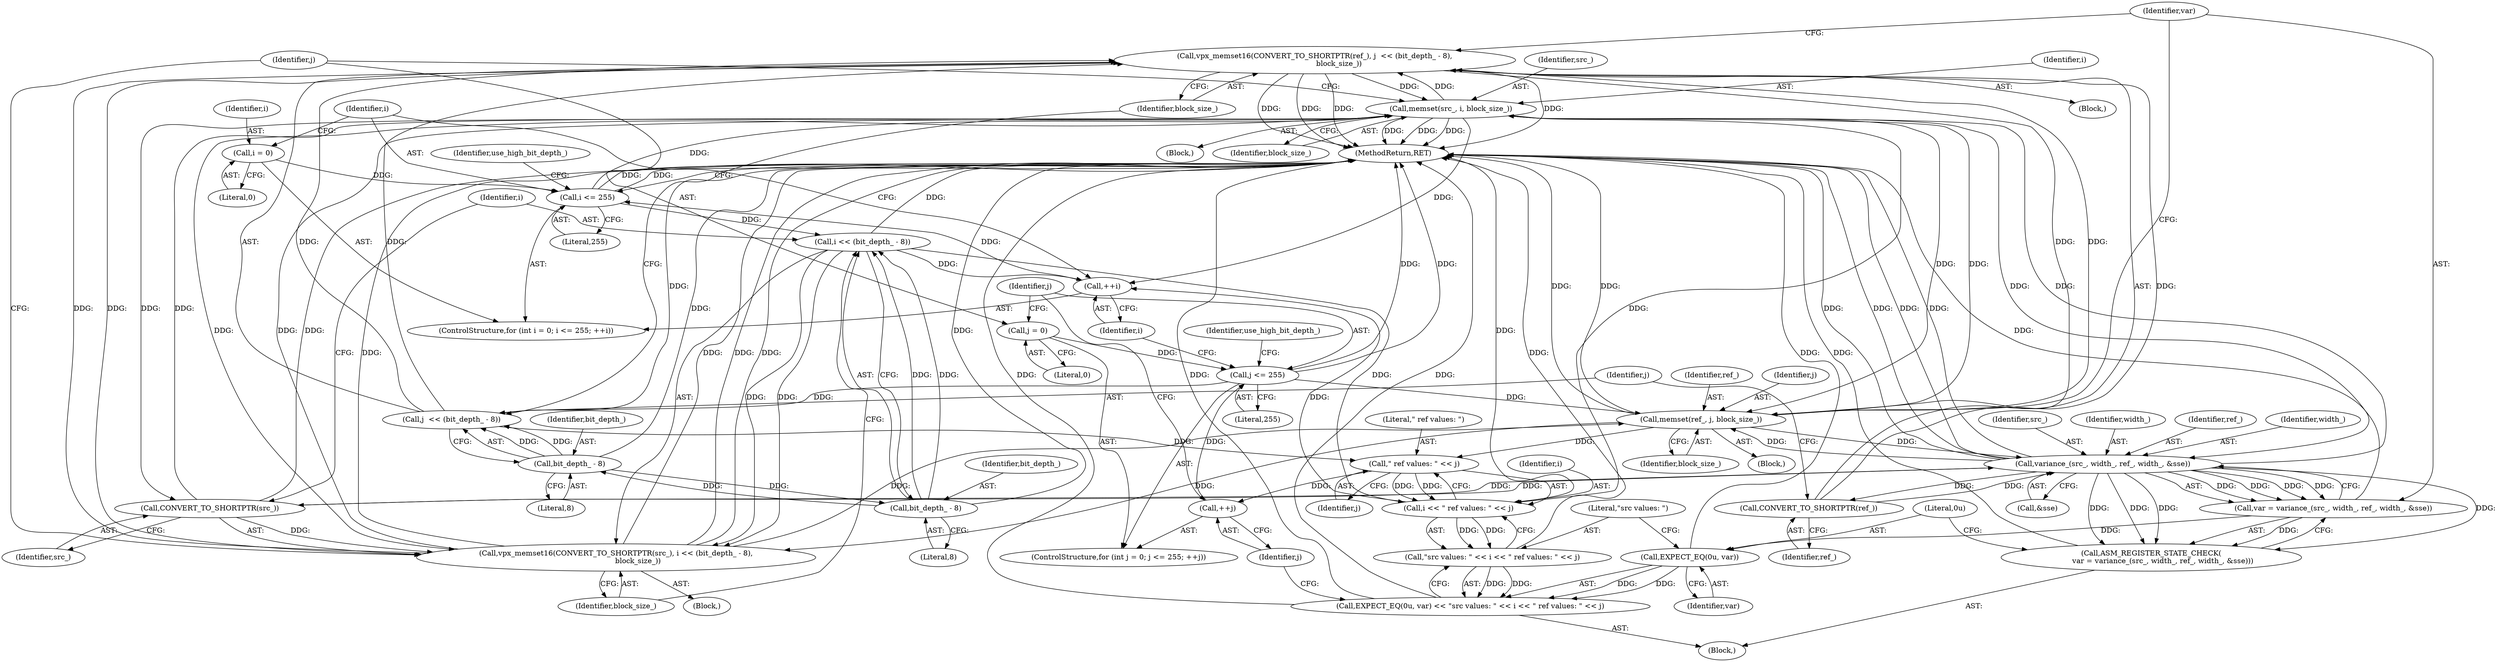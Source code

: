 digraph "0_Android_5a9753fca56f0eeb9f61e342b2fccffc364f9426_118@API" {
"1000153" [label="(Call,vpx_memset16(CONVERT_TO_SHORTPTR(ref_), j  << (bit_depth_ - 8),\n                     block_size_))"];
"1000154" [label="(Call,CONVERT_TO_SHORTPTR(ref_))"];
"1000167" [label="(Call,variance_(src_, width_, ref_, width_, &sse))"];
"1000124" [label="(Call,CONVERT_TO_SHORTPTR(src_))"];
"1000117" [label="(Call,memset(src_, i, block_size_))"];
"1000107" [label="(Call,i <= 255)"];
"1000104" [label="(Call,i = 0)"];
"1000110" [label="(Call,++i)"];
"1000180" [label="(Call,i << \" ref values: \" << j)"];
"1000126" [label="(Call,i << (bit_depth_ - 8))"];
"1000128" [label="(Call,bit_depth_ - 8)"];
"1000158" [label="(Call,bit_depth_ - 8)"];
"1000182" [label="(Call,\" ref values: \" << j)"];
"1000156" [label="(Call,j  << (bit_depth_ - 8))"];
"1000137" [label="(Call,j <= 255)"];
"1000140" [label="(Call,++j)"];
"1000134" [label="(Call,j = 0)"];
"1000147" [label="(Call,memset(ref_, j, block_size_))"];
"1000153" [label="(Call,vpx_memset16(CONVERT_TO_SHORTPTR(ref_), j  << (bit_depth_ - 8),\n                     block_size_))"];
"1000123" [label="(Call,vpx_memset16(CONVERT_TO_SHORTPTR(src_), i << (bit_depth_ - 8),\n                   block_size_))"];
"1000164" [label="(Call,ASM_REGISTER_STATE_CHECK(\n          var = variance_(src_, width_, ref_, width_, &sse)))"];
"1000165" [label="(Call,var = variance_(src_, width_, ref_, width_, &sse))"];
"1000175" [label="(Call,EXPECT_EQ(0u, var))"];
"1000174" [label="(Call,EXPECT_EQ(0u, var) << \"src values: \" << i << \" ref values: \" << j)"];
"1000178" [label="(Call,\"src values: \" << i << \" ref values: \" << j)"];
"1000116" [label="(Block,)"];
"1000161" [label="(Identifier,block_size_)"];
"1000124" [label="(Call,CONVERT_TO_SHORTPTR(src_))"];
"1000177" [label="(Identifier,var)"];
"1000156" [label="(Call,j  << (bit_depth_ - 8))"];
"1000128" [label="(Call,bit_depth_ - 8)"];
"1000137" [label="(Call,j <= 255)"];
"1000168" [label="(Identifier,src_)"];
"1000150" [label="(Identifier,block_size_)"];
"1000141" [label="(Identifier,j)"];
"1000134" [label="(Call,j = 0)"];
"1000118" [label="(Identifier,src_)"];
"1000123" [label="(Call,vpx_memset16(CONVERT_TO_SHORTPTR(src_), i << (bit_depth_ - 8),\n                   block_size_))"];
"1000184" [label="(Identifier,j)"];
"1000152" [label="(Block,)"];
"1000166" [label="(Identifier,var)"];
"1000155" [label="(Identifier,ref_)"];
"1000125" [label="(Identifier,src_)"];
"1000115" [label="(Identifier,use_high_bit_depth_)"];
"1000164" [label="(Call,ASM_REGISTER_STATE_CHECK(\n          var = variance_(src_, width_, ref_, width_, &sse)))"];
"1000119" [label="(Identifier,i)"];
"1000182" [label="(Call,\" ref values: \" << j)"];
"1000159" [label="(Identifier,bit_depth_)"];
"1000174" [label="(Call,EXPECT_EQ(0u, var) << \"src values: \" << i << \" ref values: \" << j)"];
"1000120" [label="(Identifier,block_size_)"];
"1000140" [label="(Call,++j)"];
"1000110" [label="(Call,++i)"];
"1000105" [label="(Identifier,i)"];
"1000142" [label="(Block,)"];
"1000129" [label="(Identifier,bit_depth_)"];
"1000171" [label="(Identifier,width_)"];
"1000145" [label="(Identifier,use_high_bit_depth_)"];
"1000138" [label="(Identifier,j)"];
"1000157" [label="(Identifier,j)"];
"1000127" [label="(Identifier,i)"];
"1000108" [label="(Identifier,i)"];
"1000126" [label="(Call,i << (bit_depth_ - 8))"];
"1000178" [label="(Call,\"src values: \" << i << \" ref values: \" << j)"];
"1000130" [label="(Literal,8)"];
"1000183" [label="(Literal,\" ref values: \")"];
"1000117" [label="(Call,memset(src_, i, block_size_))"];
"1000176" [label="(Literal,0u)"];
"1000107" [label="(Call,i <= 255)"];
"1000170" [label="(Identifier,ref_)"];
"1000135" [label="(Identifier,j)"];
"1000146" [label="(Block,)"];
"1000106" [label="(Literal,0)"];
"1000111" [label="(Identifier,i)"];
"1000139" [label="(Literal,255)"];
"1000158" [label="(Call,bit_depth_ - 8)"];
"1000175" [label="(Call,EXPECT_EQ(0u, var))"];
"1000148" [label="(Identifier,ref_)"];
"1000180" [label="(Call,i << \" ref values: \" << j)"];
"1000102" [label="(ControlStructure,for (int i = 0; i <= 255; ++i))"];
"1000153" [label="(Call,vpx_memset16(CONVERT_TO_SHORTPTR(ref_), j  << (bit_depth_ - 8),\n                     block_size_))"];
"1000149" [label="(Identifier,j)"];
"1000109" [label="(Literal,255)"];
"1000132" [label="(ControlStructure,for (int j = 0; j <= 255; ++j))"];
"1000154" [label="(Call,CONVERT_TO_SHORTPTR(ref_))"];
"1000122" [label="(Block,)"];
"1000172" [label="(Call,&sse)"];
"1000147" [label="(Call,memset(ref_, j, block_size_))"];
"1000160" [label="(Literal,8)"];
"1000179" [label="(Literal,\"src values: \")"];
"1000181" [label="(Identifier,i)"];
"1000131" [label="(Identifier,block_size_)"];
"1000167" [label="(Call,variance_(src_, width_, ref_, width_, &sse))"];
"1000104" [label="(Call,i = 0)"];
"1000185" [label="(MethodReturn,RET)"];
"1000169" [label="(Identifier,width_)"];
"1000165" [label="(Call,var = variance_(src_, width_, ref_, width_, &sse))"];
"1000136" [label="(Literal,0)"];
"1000153" -> "1000152"  [label="AST: "];
"1000153" -> "1000161"  [label="CFG: "];
"1000154" -> "1000153"  [label="AST: "];
"1000156" -> "1000153"  [label="AST: "];
"1000161" -> "1000153"  [label="AST: "];
"1000166" -> "1000153"  [label="CFG: "];
"1000153" -> "1000185"  [label="DDG: "];
"1000153" -> "1000185"  [label="DDG: "];
"1000153" -> "1000185"  [label="DDG: "];
"1000153" -> "1000185"  [label="DDG: "];
"1000153" -> "1000117"  [label="DDG: "];
"1000153" -> "1000123"  [label="DDG: "];
"1000153" -> "1000147"  [label="DDG: "];
"1000154" -> "1000153"  [label="DDG: "];
"1000156" -> "1000153"  [label="DDG: "];
"1000156" -> "1000153"  [label="DDG: "];
"1000117" -> "1000153"  [label="DDG: "];
"1000147" -> "1000153"  [label="DDG: "];
"1000123" -> "1000153"  [label="DDG: "];
"1000154" -> "1000155"  [label="CFG: "];
"1000155" -> "1000154"  [label="AST: "];
"1000157" -> "1000154"  [label="CFG: "];
"1000167" -> "1000154"  [label="DDG: "];
"1000154" -> "1000167"  [label="DDG: "];
"1000167" -> "1000165"  [label="AST: "];
"1000167" -> "1000172"  [label="CFG: "];
"1000168" -> "1000167"  [label="AST: "];
"1000169" -> "1000167"  [label="AST: "];
"1000170" -> "1000167"  [label="AST: "];
"1000171" -> "1000167"  [label="AST: "];
"1000172" -> "1000167"  [label="AST: "];
"1000165" -> "1000167"  [label="CFG: "];
"1000167" -> "1000185"  [label="DDG: "];
"1000167" -> "1000185"  [label="DDG: "];
"1000167" -> "1000185"  [label="DDG: "];
"1000167" -> "1000185"  [label="DDG: "];
"1000167" -> "1000117"  [label="DDG: "];
"1000167" -> "1000124"  [label="DDG: "];
"1000167" -> "1000147"  [label="DDG: "];
"1000167" -> "1000164"  [label="DDG: "];
"1000167" -> "1000164"  [label="DDG: "];
"1000167" -> "1000164"  [label="DDG: "];
"1000167" -> "1000164"  [label="DDG: "];
"1000167" -> "1000165"  [label="DDG: "];
"1000167" -> "1000165"  [label="DDG: "];
"1000167" -> "1000165"  [label="DDG: "];
"1000167" -> "1000165"  [label="DDG: "];
"1000124" -> "1000167"  [label="DDG: "];
"1000117" -> "1000167"  [label="DDG: "];
"1000147" -> "1000167"  [label="DDG: "];
"1000124" -> "1000123"  [label="AST: "];
"1000124" -> "1000125"  [label="CFG: "];
"1000125" -> "1000124"  [label="AST: "];
"1000127" -> "1000124"  [label="CFG: "];
"1000124" -> "1000185"  [label="DDG: "];
"1000124" -> "1000117"  [label="DDG: "];
"1000124" -> "1000123"  [label="DDG: "];
"1000117" -> "1000124"  [label="DDG: "];
"1000117" -> "1000116"  [label="AST: "];
"1000117" -> "1000120"  [label="CFG: "];
"1000118" -> "1000117"  [label="AST: "];
"1000119" -> "1000117"  [label="AST: "];
"1000120" -> "1000117"  [label="AST: "];
"1000135" -> "1000117"  [label="CFG: "];
"1000117" -> "1000185"  [label="DDG: "];
"1000117" -> "1000185"  [label="DDG: "];
"1000117" -> "1000185"  [label="DDG: "];
"1000117" -> "1000110"  [label="DDG: "];
"1000107" -> "1000117"  [label="DDG: "];
"1000147" -> "1000117"  [label="DDG: "];
"1000123" -> "1000117"  [label="DDG: "];
"1000117" -> "1000123"  [label="DDG: "];
"1000117" -> "1000147"  [label="DDG: "];
"1000117" -> "1000180"  [label="DDG: "];
"1000107" -> "1000102"  [label="AST: "];
"1000107" -> "1000109"  [label="CFG: "];
"1000108" -> "1000107"  [label="AST: "];
"1000109" -> "1000107"  [label="AST: "];
"1000115" -> "1000107"  [label="CFG: "];
"1000185" -> "1000107"  [label="CFG: "];
"1000107" -> "1000185"  [label="DDG: "];
"1000107" -> "1000185"  [label="DDG: "];
"1000104" -> "1000107"  [label="DDG: "];
"1000110" -> "1000107"  [label="DDG: "];
"1000107" -> "1000126"  [label="DDG: "];
"1000104" -> "1000102"  [label="AST: "];
"1000104" -> "1000106"  [label="CFG: "];
"1000105" -> "1000104"  [label="AST: "];
"1000106" -> "1000104"  [label="AST: "];
"1000108" -> "1000104"  [label="CFG: "];
"1000110" -> "1000102"  [label="AST: "];
"1000110" -> "1000111"  [label="CFG: "];
"1000111" -> "1000110"  [label="AST: "];
"1000108" -> "1000110"  [label="CFG: "];
"1000180" -> "1000110"  [label="DDG: "];
"1000126" -> "1000110"  [label="DDG: "];
"1000180" -> "1000178"  [label="AST: "];
"1000180" -> "1000182"  [label="CFG: "];
"1000181" -> "1000180"  [label="AST: "];
"1000182" -> "1000180"  [label="AST: "];
"1000178" -> "1000180"  [label="CFG: "];
"1000180" -> "1000185"  [label="DDG: "];
"1000180" -> "1000178"  [label="DDG: "];
"1000180" -> "1000178"  [label="DDG: "];
"1000126" -> "1000180"  [label="DDG: "];
"1000182" -> "1000180"  [label="DDG: "];
"1000182" -> "1000180"  [label="DDG: "];
"1000126" -> "1000123"  [label="AST: "];
"1000126" -> "1000128"  [label="CFG: "];
"1000127" -> "1000126"  [label="AST: "];
"1000128" -> "1000126"  [label="AST: "];
"1000131" -> "1000126"  [label="CFG: "];
"1000126" -> "1000185"  [label="DDG: "];
"1000126" -> "1000123"  [label="DDG: "];
"1000126" -> "1000123"  [label="DDG: "];
"1000128" -> "1000126"  [label="DDG: "];
"1000128" -> "1000126"  [label="DDG: "];
"1000128" -> "1000130"  [label="CFG: "];
"1000129" -> "1000128"  [label="AST: "];
"1000130" -> "1000128"  [label="AST: "];
"1000128" -> "1000185"  [label="DDG: "];
"1000158" -> "1000128"  [label="DDG: "];
"1000128" -> "1000158"  [label="DDG: "];
"1000158" -> "1000156"  [label="AST: "];
"1000158" -> "1000160"  [label="CFG: "];
"1000159" -> "1000158"  [label="AST: "];
"1000160" -> "1000158"  [label="AST: "];
"1000156" -> "1000158"  [label="CFG: "];
"1000158" -> "1000185"  [label="DDG: "];
"1000158" -> "1000156"  [label="DDG: "];
"1000158" -> "1000156"  [label="DDG: "];
"1000182" -> "1000184"  [label="CFG: "];
"1000183" -> "1000182"  [label="AST: "];
"1000184" -> "1000182"  [label="AST: "];
"1000182" -> "1000140"  [label="DDG: "];
"1000156" -> "1000182"  [label="DDG: "];
"1000147" -> "1000182"  [label="DDG: "];
"1000157" -> "1000156"  [label="AST: "];
"1000161" -> "1000156"  [label="CFG: "];
"1000156" -> "1000185"  [label="DDG: "];
"1000137" -> "1000156"  [label="DDG: "];
"1000137" -> "1000132"  [label="AST: "];
"1000137" -> "1000139"  [label="CFG: "];
"1000138" -> "1000137"  [label="AST: "];
"1000139" -> "1000137"  [label="AST: "];
"1000145" -> "1000137"  [label="CFG: "];
"1000111" -> "1000137"  [label="CFG: "];
"1000137" -> "1000185"  [label="DDG: "];
"1000137" -> "1000185"  [label="DDG: "];
"1000140" -> "1000137"  [label="DDG: "];
"1000134" -> "1000137"  [label="DDG: "];
"1000137" -> "1000147"  [label="DDG: "];
"1000140" -> "1000132"  [label="AST: "];
"1000140" -> "1000141"  [label="CFG: "];
"1000141" -> "1000140"  [label="AST: "];
"1000138" -> "1000140"  [label="CFG: "];
"1000134" -> "1000132"  [label="AST: "];
"1000134" -> "1000136"  [label="CFG: "];
"1000135" -> "1000134"  [label="AST: "];
"1000136" -> "1000134"  [label="AST: "];
"1000138" -> "1000134"  [label="CFG: "];
"1000147" -> "1000146"  [label="AST: "];
"1000147" -> "1000150"  [label="CFG: "];
"1000148" -> "1000147"  [label="AST: "];
"1000149" -> "1000147"  [label="AST: "];
"1000150" -> "1000147"  [label="AST: "];
"1000166" -> "1000147"  [label="CFG: "];
"1000147" -> "1000185"  [label="DDG: "];
"1000147" -> "1000185"  [label="DDG: "];
"1000147" -> "1000123"  [label="DDG: "];
"1000123" -> "1000147"  [label="DDG: "];
"1000123" -> "1000122"  [label="AST: "];
"1000123" -> "1000131"  [label="CFG: "];
"1000131" -> "1000123"  [label="AST: "];
"1000135" -> "1000123"  [label="CFG: "];
"1000123" -> "1000185"  [label="DDG: "];
"1000123" -> "1000185"  [label="DDG: "];
"1000123" -> "1000185"  [label="DDG: "];
"1000123" -> "1000185"  [label="DDG: "];
"1000164" -> "1000142"  [label="AST: "];
"1000164" -> "1000165"  [label="CFG: "];
"1000165" -> "1000164"  [label="AST: "];
"1000176" -> "1000164"  [label="CFG: "];
"1000164" -> "1000185"  [label="DDG: "];
"1000165" -> "1000164"  [label="DDG: "];
"1000166" -> "1000165"  [label="AST: "];
"1000165" -> "1000185"  [label="DDG: "];
"1000165" -> "1000175"  [label="DDG: "];
"1000175" -> "1000174"  [label="AST: "];
"1000175" -> "1000177"  [label="CFG: "];
"1000176" -> "1000175"  [label="AST: "];
"1000177" -> "1000175"  [label="AST: "];
"1000179" -> "1000175"  [label="CFG: "];
"1000175" -> "1000185"  [label="DDG: "];
"1000175" -> "1000174"  [label="DDG: "];
"1000175" -> "1000174"  [label="DDG: "];
"1000174" -> "1000142"  [label="AST: "];
"1000174" -> "1000178"  [label="CFG: "];
"1000178" -> "1000174"  [label="AST: "];
"1000141" -> "1000174"  [label="CFG: "];
"1000174" -> "1000185"  [label="DDG: "];
"1000174" -> "1000185"  [label="DDG: "];
"1000174" -> "1000185"  [label="DDG: "];
"1000178" -> "1000174"  [label="DDG: "];
"1000178" -> "1000174"  [label="DDG: "];
"1000179" -> "1000178"  [label="AST: "];
"1000178" -> "1000185"  [label="DDG: "];
}
